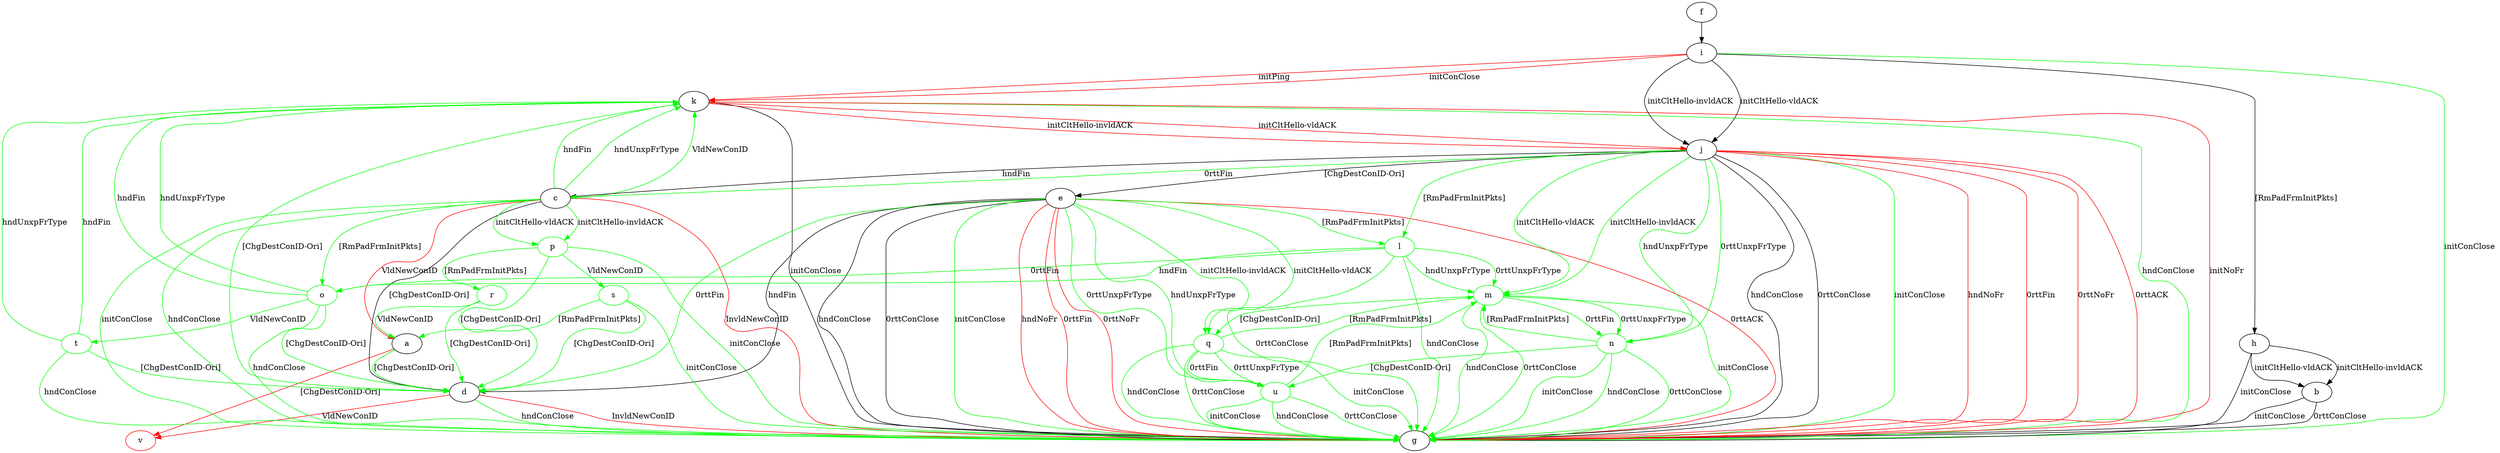 digraph "" {
	a -> d	[key=0,
		color=green,
		label="[ChgDestConID-Ori] "];
	v	[color=red];
	a -> v	[key=0,
		color=red,
		label="[ChgDestConID-Ori] "];
	b -> g	[key=0,
		label="initConClose "];
	b -> g	[key=1,
		label="0rttConClose "];
	c -> a	[key=0,
		color=red,
		label="VldNewConID "];
	c -> d	[key=0,
		label="[ChgDestConID-Ori] "];
	c -> g	[key=0,
		color=green,
		label="initConClose "];
	c -> g	[key=1,
		color=green,
		label="hndConClose "];
	c -> g	[key=2,
		color=red,
		label="InvldNewConID "];
	c -> k	[key=0,
		color=green,
		label="hndFin "];
	c -> k	[key=1,
		color=green,
		label="hndUnxpFrType "];
	c -> k	[key=2,
		color=green,
		label="VldNewConID "];
	o	[color=green];
	c -> o	[key=0,
		color=green,
		label="[RmPadFrmInitPkts] "];
	p	[color=green];
	c -> p	[key=0,
		color=green,
		label="initCltHello-vldACK "];
	c -> p	[key=1,
		color=green,
		label="initCltHello-invldACK "];
	d -> g	[key=0,
		color=green,
		label="hndConClose "];
	d -> g	[key=1,
		color=red,
		label="InvldNewConID "];
	d -> v	[key=0,
		color=red,
		label="VldNewConID "];
	e -> d	[key=0,
		label="hndFin "];
	e -> d	[key=1,
		color=green,
		label="0rttFin "];
	e -> g	[key=0,
		label="hndConClose "];
	e -> g	[key=1,
		label="0rttConClose "];
	e -> g	[key=2,
		color=green,
		label="initConClose "];
	e -> g	[key=3,
		color=red,
		label="hndNoFr "];
	e -> g	[key=4,
		color=red,
		label="0rttFin "];
	e -> g	[key=5,
		color=red,
		label="0rttNoFr "];
	e -> g	[key=6,
		color=red,
		label="0rttACK "];
	l	[color=green];
	e -> l	[key=0,
		color=green,
		label="[RmPadFrmInitPkts] "];
	q	[color=green];
	e -> q	[key=0,
		color=green,
		label="initCltHello-vldACK "];
	e -> q	[key=1,
		color=green,
		label="initCltHello-invldACK "];
	u	[color=green];
	e -> u	[key=0,
		color=green,
		label="hndUnxpFrType "];
	e -> u	[key=1,
		color=green,
		label="0rttUnxpFrType "];
	f -> i	[key=0];
	h -> b	[key=0,
		label="initCltHello-vldACK "];
	h -> b	[key=1,
		label="initCltHello-invldACK "];
	h -> g	[key=0,
		label="initConClose "];
	i -> g	[key=0,
		color=green,
		label="initConClose "];
	i -> h	[key=0,
		label="[RmPadFrmInitPkts] "];
	i -> j	[key=0,
		label="initCltHello-vldACK "];
	i -> j	[key=1,
		label="initCltHello-invldACK "];
	i -> k	[key=0,
		color=red,
		label="initPing "];
	i -> k	[key=1,
		color=red,
		label="initConClose "];
	j -> c	[key=0,
		label="hndFin "];
	j -> c	[key=1,
		color=green,
		label="0rttFin "];
	j -> e	[key=0,
		label="[ChgDestConID-Ori] "];
	j -> g	[key=0,
		label="hndConClose "];
	j -> g	[key=1,
		label="0rttConClose "];
	j -> g	[key=2,
		color=green,
		label="initConClose "];
	j -> g	[key=3,
		color=red,
		label="hndNoFr "];
	j -> g	[key=4,
		color=red,
		label="0rttFin "];
	j -> g	[key=5,
		color=red,
		label="0rttNoFr "];
	j -> g	[key=6,
		color=red,
		label="0rttACK "];
	j -> l	[key=0,
		color=green,
		label="[RmPadFrmInitPkts] "];
	m	[color=green];
	j -> m	[key=0,
		color=green,
		label="initCltHello-vldACK "];
	j -> m	[key=1,
		color=green,
		label="initCltHello-invldACK "];
	n	[color=green];
	j -> n	[key=0,
		color=green,
		label="hndUnxpFrType "];
	j -> n	[key=1,
		color=green,
		label="0rttUnxpFrType "];
	k -> d	[key=0,
		color=green,
		label="[ChgDestConID-Ori] "];
	k -> g	[key=0,
		label="initConClose "];
	k -> g	[key=1,
		color=green,
		label="hndConClose "];
	k -> g	[key=2,
		color=red,
		label="initNoFr "];
	k -> j	[key=0,
		color=red,
		label="initCltHello-vldACK "];
	k -> j	[key=1,
		color=red,
		label="initCltHello-invldACK "];
	l -> g	[key=0,
		color=green,
		label="hndConClose "];
	l -> g	[key=1,
		color=green,
		label="0rttConClose "];
	l -> m	[key=0,
		color=green,
		label="hndUnxpFrType "];
	l -> m	[key=1,
		color=green,
		label="0rttUnxpFrType "];
	l -> o	[key=0,
		color=green,
		label="hndFin "];
	l -> o	[key=1,
		color=green,
		label="0rttFin "];
	m -> g	[key=0,
		color=green,
		label="initConClose "];
	m -> g	[key=1,
		color=green,
		label="hndConClose "];
	m -> g	[key=2,
		color=green,
		label="0rttConClose "];
	m -> n	[key=0,
		color=green,
		label="0rttFin "];
	m -> n	[key=1,
		color=green,
		label="0rttUnxpFrType "];
	m -> q	[key=0,
		color=green,
		label="[ChgDestConID-Ori] "];
	n -> g	[key=0,
		color=green,
		label="initConClose "];
	n -> g	[key=1,
		color=green,
		label="hndConClose "];
	n -> g	[key=2,
		color=green,
		label="0rttConClose "];
	n -> m	[key=0,
		color=green,
		label="[RmPadFrmInitPkts] "];
	n -> u	[key=0,
		color=green,
		label="[ChgDestConID-Ori] "];
	o -> d	[key=0,
		color=green,
		label="[ChgDestConID-Ori] "];
	o -> g	[key=0,
		color=green,
		label="hndConClose "];
	o -> k	[key=0,
		color=green,
		label="hndFin "];
	o -> k	[key=1,
		color=green,
		label="hndUnxpFrType "];
	t	[color=green];
	o -> t	[key=0,
		color=green,
		label="VldNewConID "];
	p -> d	[key=0,
		color=green,
		label="[ChgDestConID-Ori] "];
	p -> g	[key=0,
		color=green,
		label="initConClose "];
	r	[color=green];
	p -> r	[key=0,
		color=green,
		label="[RmPadFrmInitPkts] "];
	s	[color=green];
	p -> s	[key=0,
		color=green,
		label="VldNewConID "];
	q -> g	[key=0,
		color=green,
		label="initConClose "];
	q -> g	[key=1,
		color=green,
		label="hndConClose "];
	q -> g	[key=2,
		color=green,
		label="0rttConClose "];
	q -> m	[key=0,
		color=green,
		label="[RmPadFrmInitPkts] "];
	q -> u	[key=0,
		color=green,
		label="0rttFin "];
	q -> u	[key=1,
		color=green,
		label="0rttUnxpFrType "];
	r -> a	[key=0,
		color=green,
		label="VldNewConID "];
	r -> d	[key=0,
		color=green,
		label="[ChgDestConID-Ori] "];
	s -> a	[key=0,
		color=green,
		label="[RmPadFrmInitPkts] "];
	s -> d	[key=0,
		color=green,
		label="[ChgDestConID-Ori] "];
	s -> g	[key=0,
		color=green,
		label="initConClose "];
	t -> d	[key=0,
		color=green,
		label="[ChgDestConID-Ori] "];
	t -> g	[key=0,
		color=green,
		label="hndConClose "];
	t -> k	[key=0,
		color=green,
		label="hndFin "];
	t -> k	[key=1,
		color=green,
		label="hndUnxpFrType "];
	u -> g	[key=0,
		color=green,
		label="initConClose "];
	u -> g	[key=1,
		color=green,
		label="hndConClose "];
	u -> g	[key=2,
		color=green,
		label="0rttConClose "];
	u -> m	[key=0,
		color=green,
		label="[RmPadFrmInitPkts] "];
}

